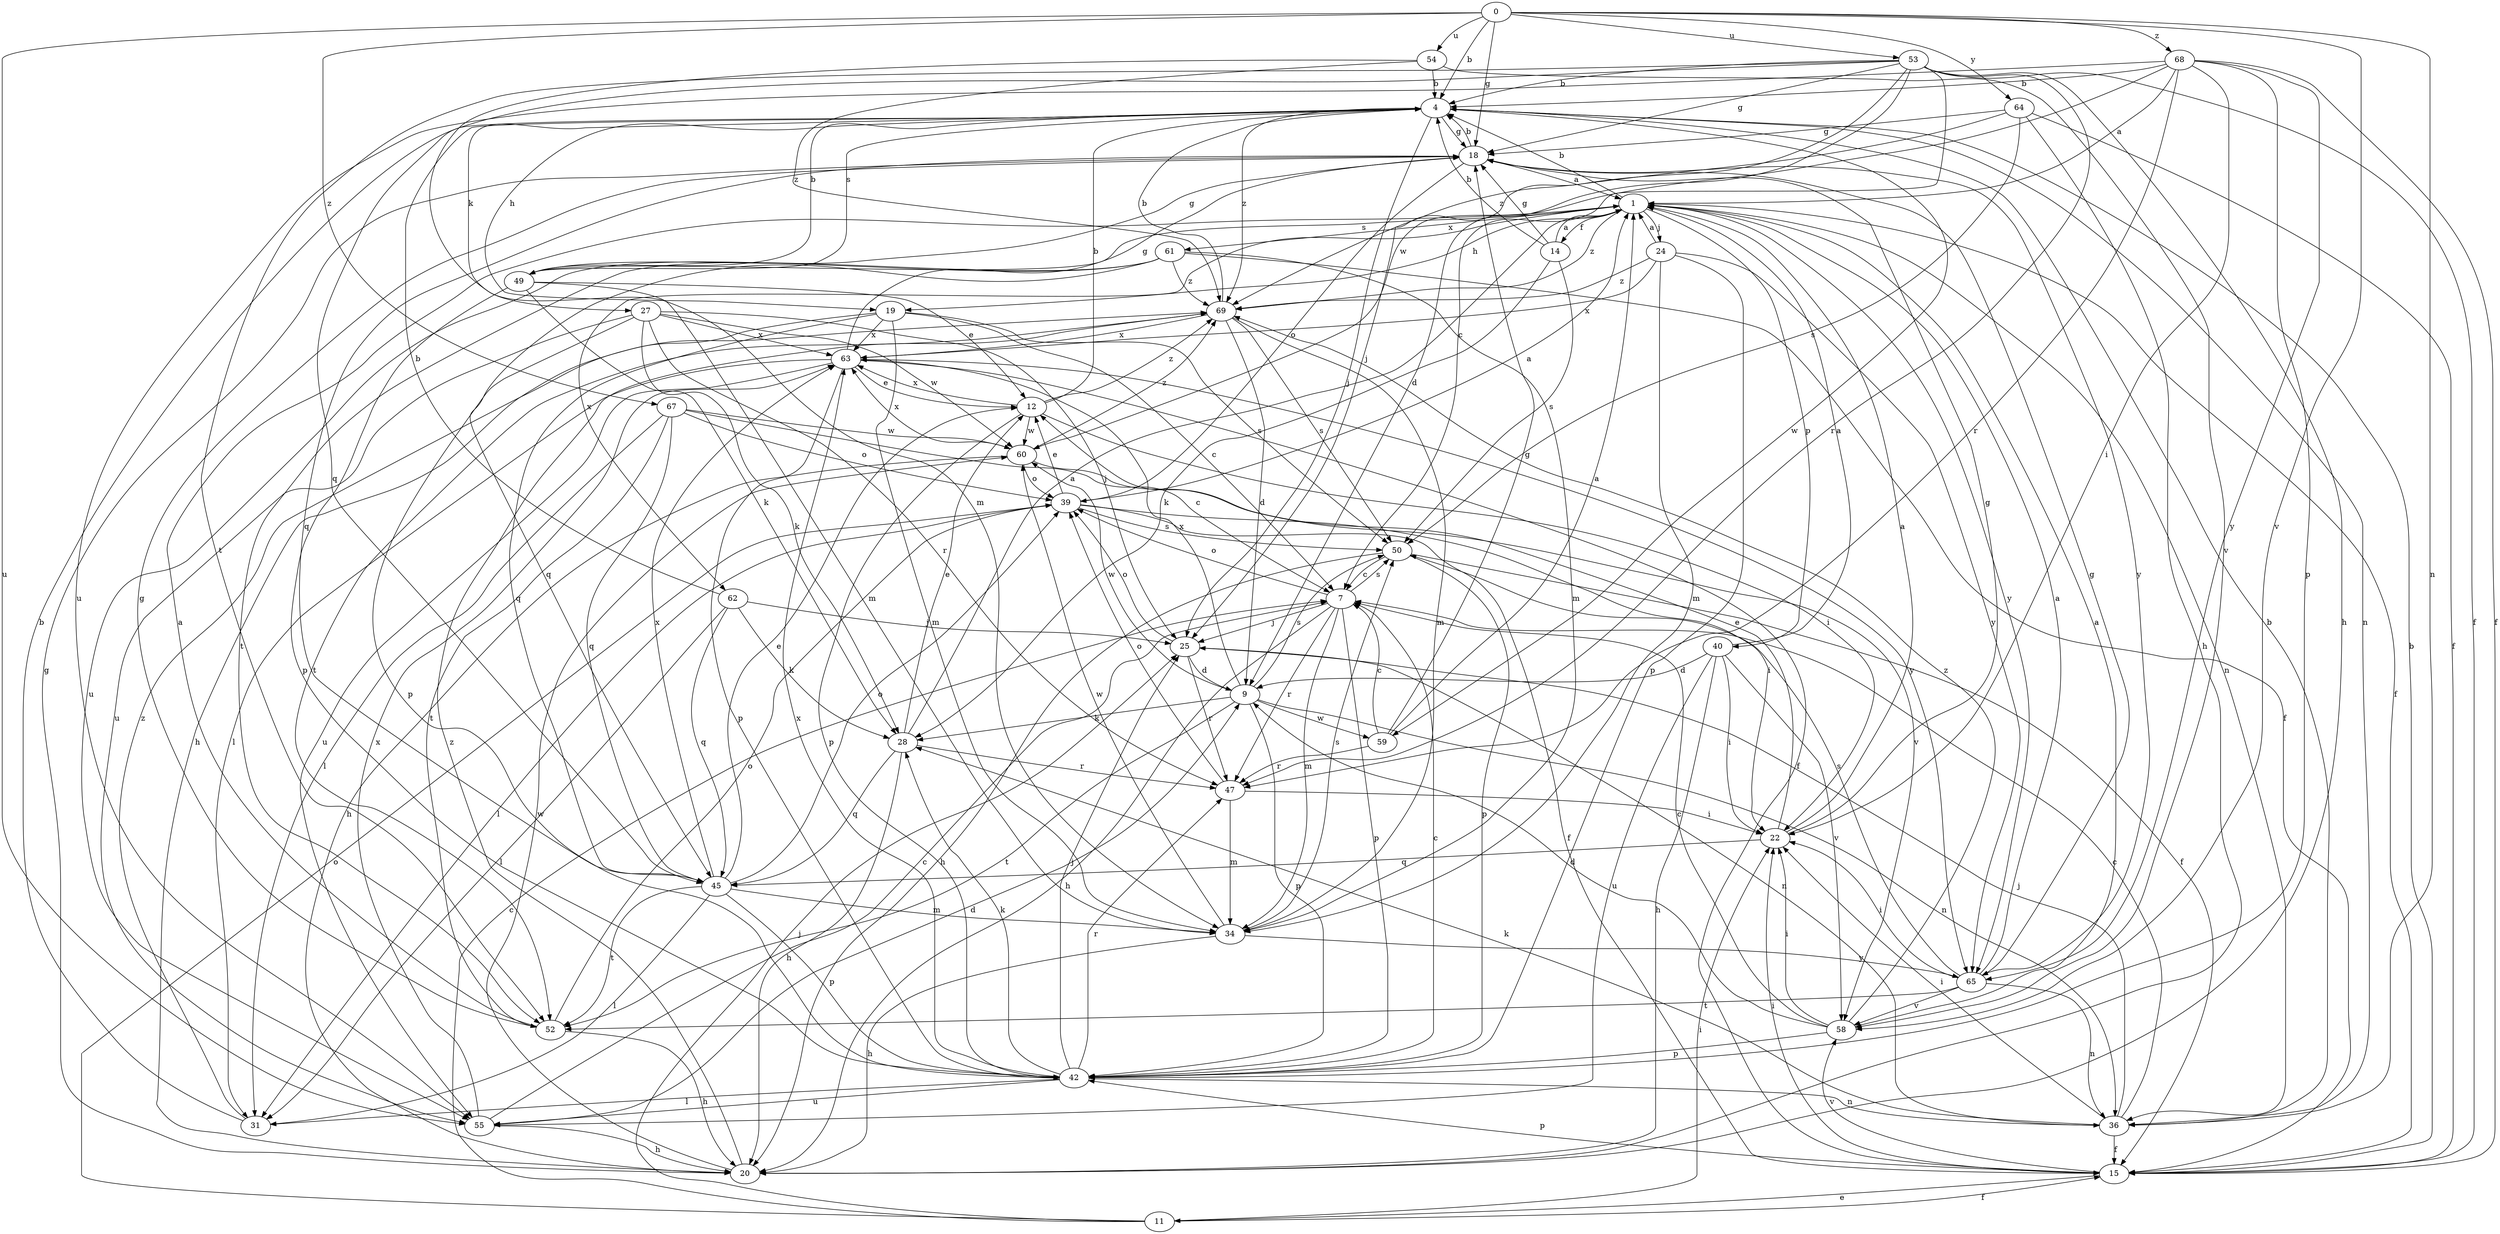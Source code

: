 strict digraph  {
0;
1;
4;
7;
9;
11;
12;
14;
15;
18;
19;
20;
22;
24;
25;
27;
28;
31;
34;
36;
39;
40;
42;
45;
47;
49;
50;
52;
53;
54;
55;
58;
59;
60;
61;
62;
63;
64;
65;
67;
68;
69;
0 -> 4  [label=b];
0 -> 18  [label=g];
0 -> 36  [label=n];
0 -> 53  [label=u];
0 -> 54  [label=u];
0 -> 55  [label=u];
0 -> 58  [label=v];
0 -> 64  [label=y];
0 -> 67  [label=z];
0 -> 68  [label=z];
1 -> 4  [label=b];
1 -> 14  [label=f];
1 -> 15  [label=f];
1 -> 19  [label=h];
1 -> 24  [label=j];
1 -> 36  [label=n];
1 -> 40  [label=p];
1 -> 49  [label=s];
1 -> 61  [label=x];
1 -> 62  [label=x];
1 -> 65  [label=y];
1 -> 69  [label=z];
4 -> 18  [label=g];
4 -> 19  [label=h];
4 -> 25  [label=j];
4 -> 27  [label=k];
4 -> 36  [label=n];
4 -> 49  [label=s];
4 -> 59  [label=w];
4 -> 69  [label=z];
7 -> 20  [label=h];
7 -> 25  [label=j];
7 -> 34  [label=m];
7 -> 39  [label=o];
7 -> 42  [label=p];
7 -> 47  [label=r];
7 -> 50  [label=s];
9 -> 28  [label=k];
9 -> 36  [label=n];
9 -> 42  [label=p];
9 -> 50  [label=s];
9 -> 52  [label=t];
9 -> 59  [label=w];
9 -> 60  [label=w];
9 -> 63  [label=x];
11 -> 7  [label=c];
11 -> 15  [label=f];
11 -> 22  [label=i];
11 -> 25  [label=j];
11 -> 39  [label=o];
12 -> 4  [label=b];
12 -> 22  [label=i];
12 -> 42  [label=p];
12 -> 60  [label=w];
12 -> 63  [label=x];
12 -> 69  [label=z];
14 -> 1  [label=a];
14 -> 4  [label=b];
14 -> 18  [label=g];
14 -> 28  [label=k];
14 -> 50  [label=s];
15 -> 4  [label=b];
15 -> 11  [label=e];
15 -> 22  [label=i];
15 -> 42  [label=p];
15 -> 58  [label=v];
18 -> 1  [label=a];
18 -> 4  [label=b];
18 -> 39  [label=o];
18 -> 45  [label=q];
18 -> 65  [label=y];
19 -> 7  [label=c];
19 -> 20  [label=h];
19 -> 34  [label=m];
19 -> 45  [label=q];
19 -> 50  [label=s];
19 -> 63  [label=x];
20 -> 18  [label=g];
20 -> 60  [label=w];
20 -> 69  [label=z];
22 -> 1  [label=a];
22 -> 12  [label=e];
22 -> 18  [label=g];
22 -> 45  [label=q];
24 -> 1  [label=a];
24 -> 34  [label=m];
24 -> 42  [label=p];
24 -> 63  [label=x];
24 -> 65  [label=y];
24 -> 69  [label=z];
25 -> 9  [label=d];
25 -> 36  [label=n];
25 -> 39  [label=o];
25 -> 47  [label=r];
27 -> 25  [label=j];
27 -> 28  [label=k];
27 -> 42  [label=p];
27 -> 47  [label=r];
27 -> 55  [label=u];
27 -> 60  [label=w];
27 -> 63  [label=x];
28 -> 1  [label=a];
28 -> 12  [label=e];
28 -> 20  [label=h];
28 -> 45  [label=q];
28 -> 47  [label=r];
31 -> 4  [label=b];
31 -> 69  [label=z];
34 -> 20  [label=h];
34 -> 50  [label=s];
34 -> 60  [label=w];
34 -> 65  [label=y];
36 -> 4  [label=b];
36 -> 7  [label=c];
36 -> 15  [label=f];
36 -> 22  [label=i];
36 -> 25  [label=j];
36 -> 28  [label=k];
39 -> 1  [label=a];
39 -> 12  [label=e];
39 -> 15  [label=f];
39 -> 22  [label=i];
39 -> 31  [label=l];
39 -> 50  [label=s];
40 -> 1  [label=a];
40 -> 9  [label=d];
40 -> 20  [label=h];
40 -> 22  [label=i];
40 -> 55  [label=u];
40 -> 58  [label=v];
42 -> 7  [label=c];
42 -> 25  [label=j];
42 -> 28  [label=k];
42 -> 31  [label=l];
42 -> 36  [label=n];
42 -> 47  [label=r];
42 -> 55  [label=u];
42 -> 63  [label=x];
45 -> 12  [label=e];
45 -> 31  [label=l];
45 -> 34  [label=m];
45 -> 39  [label=o];
45 -> 42  [label=p];
45 -> 52  [label=t];
45 -> 63  [label=x];
47 -> 22  [label=i];
47 -> 34  [label=m];
47 -> 39  [label=o];
49 -> 4  [label=b];
49 -> 12  [label=e];
49 -> 18  [label=g];
49 -> 28  [label=k];
49 -> 34  [label=m];
49 -> 42  [label=p];
50 -> 7  [label=c];
50 -> 15  [label=f];
50 -> 20  [label=h];
50 -> 42  [label=p];
52 -> 1  [label=a];
52 -> 18  [label=g];
52 -> 20  [label=h];
52 -> 39  [label=o];
53 -> 4  [label=b];
53 -> 7  [label=c];
53 -> 9  [label=d];
53 -> 15  [label=f];
53 -> 18  [label=g];
53 -> 20  [label=h];
53 -> 25  [label=j];
53 -> 45  [label=q];
53 -> 47  [label=r];
53 -> 52  [label=t];
54 -> 4  [label=b];
54 -> 34  [label=m];
54 -> 58  [label=v];
54 -> 69  [label=z];
55 -> 7  [label=c];
55 -> 9  [label=d];
55 -> 20  [label=h];
55 -> 63  [label=x];
58 -> 1  [label=a];
58 -> 7  [label=c];
58 -> 9  [label=d];
58 -> 22  [label=i];
58 -> 42  [label=p];
58 -> 69  [label=z];
59 -> 1  [label=a];
59 -> 7  [label=c];
59 -> 18  [label=g];
59 -> 47  [label=r];
60 -> 20  [label=h];
60 -> 39  [label=o];
60 -> 58  [label=v];
60 -> 63  [label=x];
60 -> 69  [label=z];
61 -> 15  [label=f];
61 -> 34  [label=m];
61 -> 45  [label=q];
61 -> 52  [label=t];
61 -> 55  [label=u];
61 -> 69  [label=z];
62 -> 4  [label=b];
62 -> 25  [label=j];
62 -> 28  [label=k];
62 -> 31  [label=l];
62 -> 45  [label=q];
63 -> 12  [label=e];
63 -> 15  [label=f];
63 -> 18  [label=g];
63 -> 31  [label=l];
63 -> 42  [label=p];
63 -> 55  [label=u];
63 -> 65  [label=y];
64 -> 15  [label=f];
64 -> 18  [label=g];
64 -> 20  [label=h];
64 -> 50  [label=s];
64 -> 69  [label=z];
65 -> 1  [label=a];
65 -> 18  [label=g];
65 -> 22  [label=i];
65 -> 36  [label=n];
65 -> 50  [label=s];
65 -> 52  [label=t];
65 -> 58  [label=v];
67 -> 7  [label=c];
67 -> 31  [label=l];
67 -> 39  [label=o];
67 -> 45  [label=q];
67 -> 52  [label=t];
67 -> 60  [label=w];
68 -> 1  [label=a];
68 -> 4  [label=b];
68 -> 15  [label=f];
68 -> 22  [label=i];
68 -> 42  [label=p];
68 -> 47  [label=r];
68 -> 55  [label=u];
68 -> 60  [label=w];
68 -> 65  [label=y];
69 -> 4  [label=b];
69 -> 9  [label=d];
69 -> 34  [label=m];
69 -> 50  [label=s];
69 -> 52  [label=t];
69 -> 63  [label=x];
}
